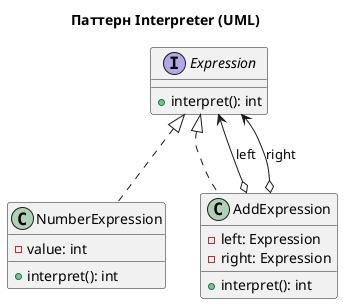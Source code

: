 @startuml InterpreterPatternUML
title Паттерн Interpreter (UML)

interface Expression {
    + interpret(): int
}


class NumberExpression {
    - value: int
    + interpret(): int
}

class AddExpression {
    - left: Expression
    - right: Expression
    + interpret(): int
}

Expression <|.. NumberExpression
Expression <|.. AddExpression
AddExpression o--> Expression : left
AddExpression o--> Expression : right

@enduml